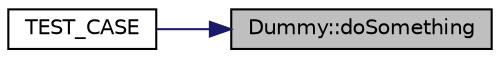 digraph "Dummy::doSomething"
{
 // LATEX_PDF_SIZE
  edge [fontname="Helvetica",fontsize="10",labelfontname="Helvetica",labelfontsize="10"];
  node [fontname="Helvetica",fontsize="10",shape=record];
  rankdir="RL";
  Node1 [label="Dummy::doSomething",height=0.2,width=0.4,color="black", fillcolor="grey75", style="filled", fontcolor="black",tooltip=" "];
  Node1 -> Node2 [dir="back",color="midnightblue",fontsize="10",style="solid"];
  Node2 [label="TEST_CASE",height=0.2,width=0.4,color="black", fillcolor="white", style="filled",URL="$dummy_8cpp.html#a19d977a4cbc8b8a06353d9a1a605fe3c",tooltip=" "];
}
